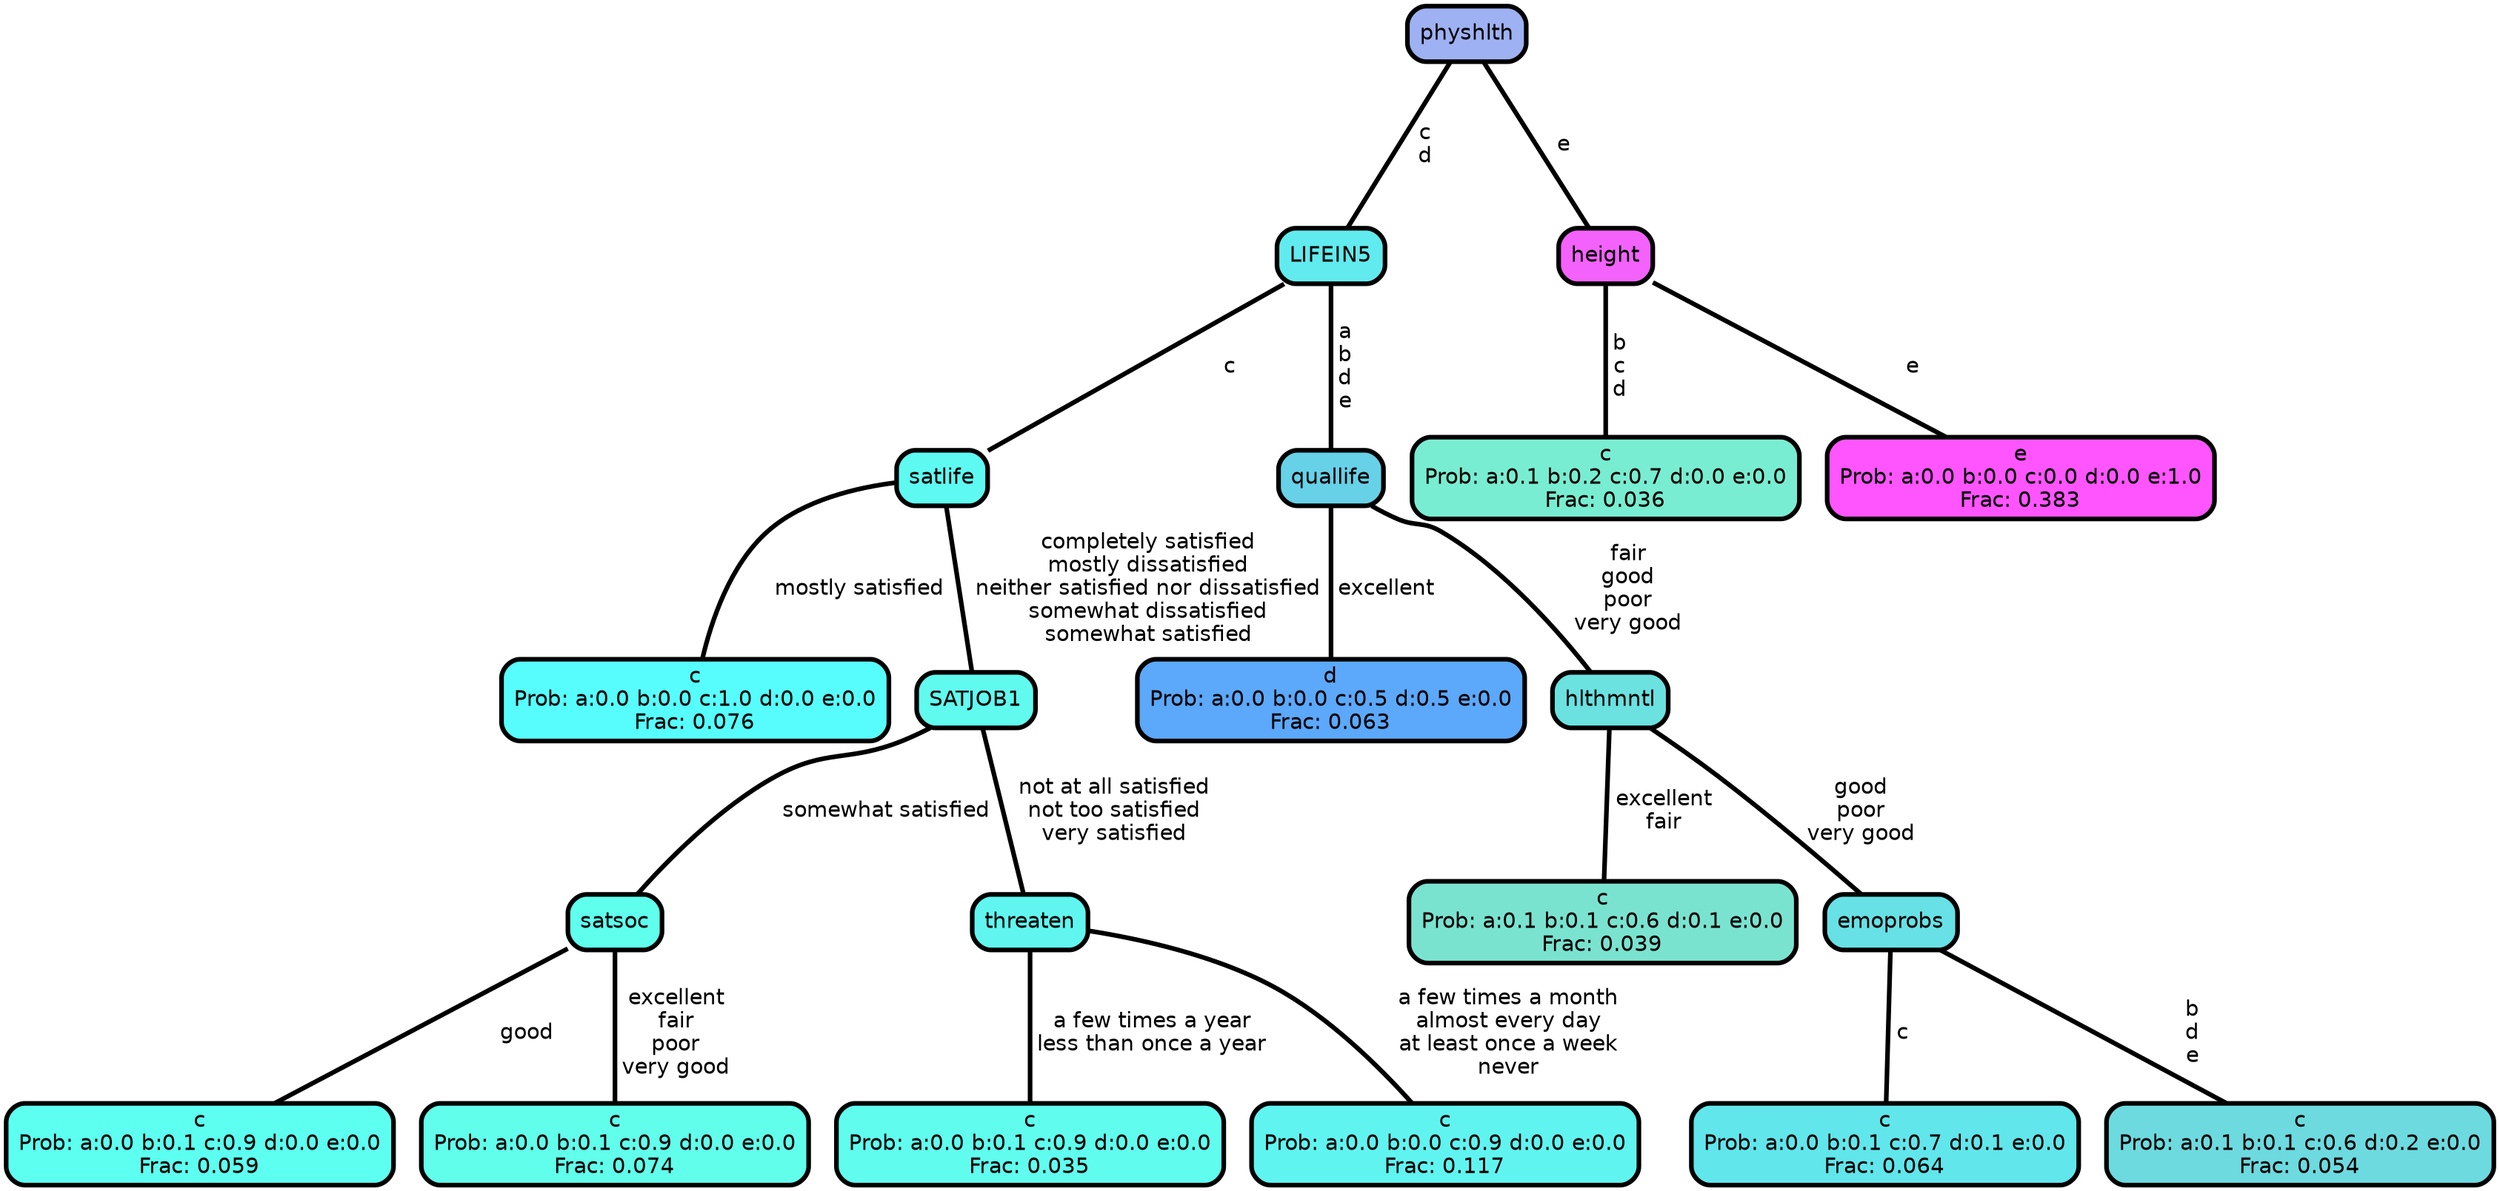 graph Tree {
node [shape=box, style="filled, rounded",color="black",penwidth="3",fontcolor="black",                 fontname=helvetica] ;
graph [ranksep="0 equally", splines=straight,                 bgcolor=transparent, dpi=200] ;
edge [fontname=helvetica, color=black] ;
0 [label="c
Prob: a:0.0 b:0.0 c:1.0 d:0.0 e:0.0
Frac: 0.076", fillcolor="#56fdfc"] ;
1 [label="satlife", fillcolor="#5efaf1"] ;
2 [label="c
Prob: a:0.0 b:0.1 c:0.9 d:0.0 e:0.0
Frac: 0.059", fillcolor="#5dfff0"] ;
3 [label="satsoc", fillcolor="#5ffeed"] ;
4 [label="c
Prob: a:0.0 b:0.1 c:0.9 d:0.0 e:0.0
Frac: 0.074", fillcolor="#61feeb"] ;
5 [label="SATJOB1", fillcolor="#60faee"] ;
6 [label="c
Prob: a:0.0 b:0.1 c:0.9 d:0.0 e:0.0
Frac: 0.035", fillcolor="#60fdee"] ;
7 [label="threaten", fillcolor="#60f6ef"] ;
8 [label="c
Prob: a:0.0 b:0.0 c:0.9 d:0.0 e:0.0
Frac: 0.117", fillcolor="#60f4f0"] ;
9 [label="LIFEIN5", fillcolor="#61ebee"] ;
10 [label="d
Prob: a:0.0 b:0.0 c:0.5 d:0.5 e:0.0
Frac: 0.063", fillcolor="#5ca8fa"] ;
11 [label="quallife", fillcolor="#67d1e7"] ;
12 [label="c
Prob: a:0.1 b:0.1 c:0.6 d:0.1 e:0.0
Frac: 0.039", fillcolor="#7ae3d0"] ;
13 [label="hlthmntl", fillcolor="#6be1e0"] ;
14 [label="c
Prob: a:0.0 b:0.1 c:0.7 d:0.1 e:0.0
Frac: 0.064", fillcolor="#61e6eb"] ;
15 [label="emoprobs", fillcolor="#67e1e5"] ;
16 [label="c
Prob: a:0.1 b:0.1 c:0.6 d:0.2 e:0.0
Frac: 0.054", fillcolor="#6ddadf"] ;
17 [label="physhlth", fillcolor="#9eb1f3"] ;
18 [label="c
Prob: a:0.1 b:0.2 c:0.7 d:0.0 e:0.0
Frac: 0.036", fillcolor="#79edd1"] ;
19 [label="height", fillcolor="#f362fb"] ;
20 [label="e
Prob: a:0.0 b:0.0 c:0.0 d:0.0 e:1.0
Frac: 0.383", fillcolor="#fe55ff"] ;
1 -- 0 [label=" mostly satisfied",penwidth=3] ;
1 -- 5 [label=" completely satisfied\n mostly dissatisfied\n neither satisfied nor dissatisfied\n somewhat dissatisfied\n somewhat satisfied",penwidth=3] ;
3 -- 2 [label=" good",penwidth=3] ;
3 -- 4 [label=" excellent\n fair\n poor\n very good",penwidth=3] ;
5 -- 3 [label=" somewhat satisfied",penwidth=3] ;
5 -- 7 [label=" not at all satisfied\n not too satisfied\n very satisfied",penwidth=3] ;
7 -- 6 [label=" a few times a year\n less than once a year",penwidth=3] ;
7 -- 8 [label=" a few times a month\n almost every day\n at least once a week\n never",penwidth=3] ;
9 -- 1 [label=" c",penwidth=3] ;
9 -- 11 [label=" a\n b\n d\n e",penwidth=3] ;
11 -- 10 [label=" excellent",penwidth=3] ;
11 -- 13 [label=" fair\n good\n poor\n very good",penwidth=3] ;
13 -- 12 [label=" excellent\n fair",penwidth=3] ;
13 -- 15 [label=" good\n poor\n very good",penwidth=3] ;
15 -- 14 [label=" c",penwidth=3] ;
15 -- 16 [label=" b\n d\n e",penwidth=3] ;
17 -- 9 [label=" c\n d",penwidth=3] ;
17 -- 19 [label=" e",penwidth=3] ;
19 -- 18 [label=" b\n c\n d",penwidth=3] ;
19 -- 20 [label=" e",penwidth=3] ;
{rank = same;}}